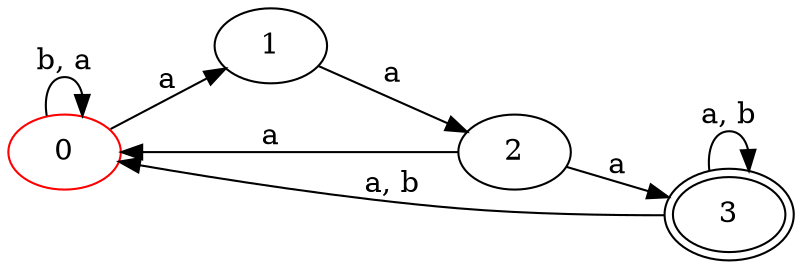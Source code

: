 digraph a {
 rankdir=LR
0[ label ="0", color=red ];
0 -> 0 [ label = "b, a" ];
0 -> 1 [ label = "a" ];
1[ label ="1",];
1 -> 2 [ label = "a" ];
2[ label ="2",];
2 -> 0 [ label = "a" ];
2 -> 3 [ label = "a" ];
3[ label ="3",peripheries=2 ];
3 -> 3 [ label = "a, b" ];
3 -> 0 [ label = "a, b" ];
}
